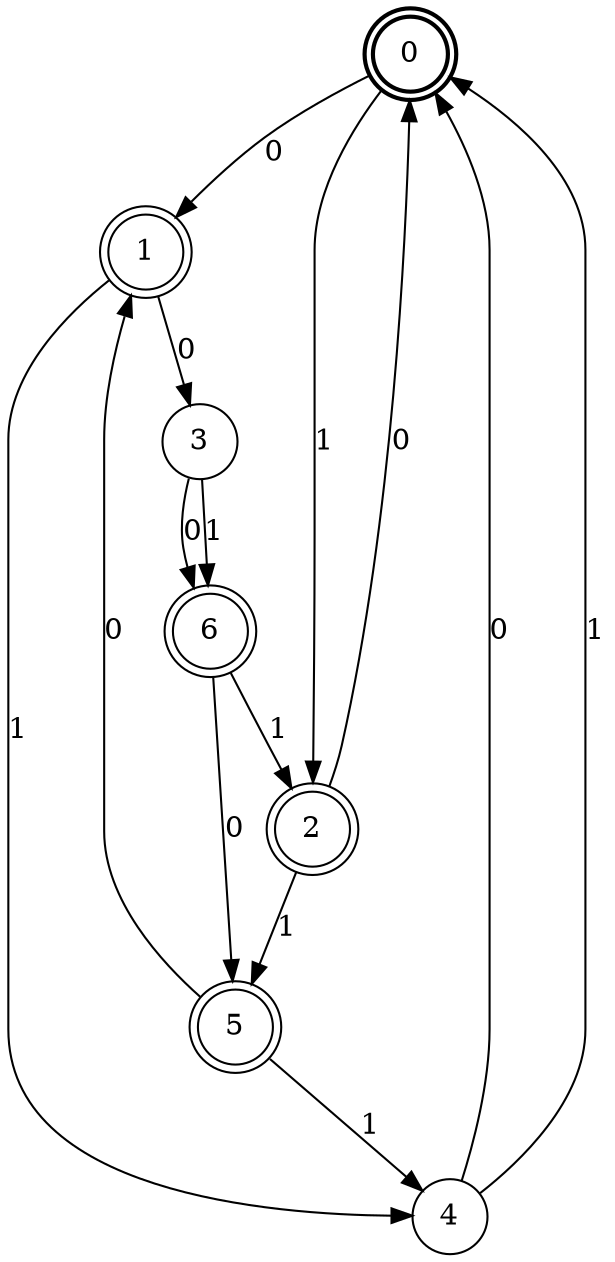 digraph Automat {
    node [shape = circle];
    0 [style = "bold"];
    0 [peripheries=2]
    0 -> 1 [label = "0"];
    0 -> 2 [label = "1"];
    1 [peripheries=2]
    1 -> 3 [label = "0"];
    1 -> 4 [label = "1"];
    2 [peripheries=2]
    2 -> 0 [label = "0"];
    2 -> 5 [label = "1"];
    3 -> 6 [label = "0"];
    3 -> 6 [label = "1"];
    4 -> 0 [label = "0"];
    4 -> 0 [label = "1"];
    5 [peripheries=2]
    5 -> 1 [label = "0"];
    5 -> 4 [label = "1"];
    6 [peripheries=2]
    6 -> 5 [label = "0"];
    6 -> 2 [label = "1"];
}
